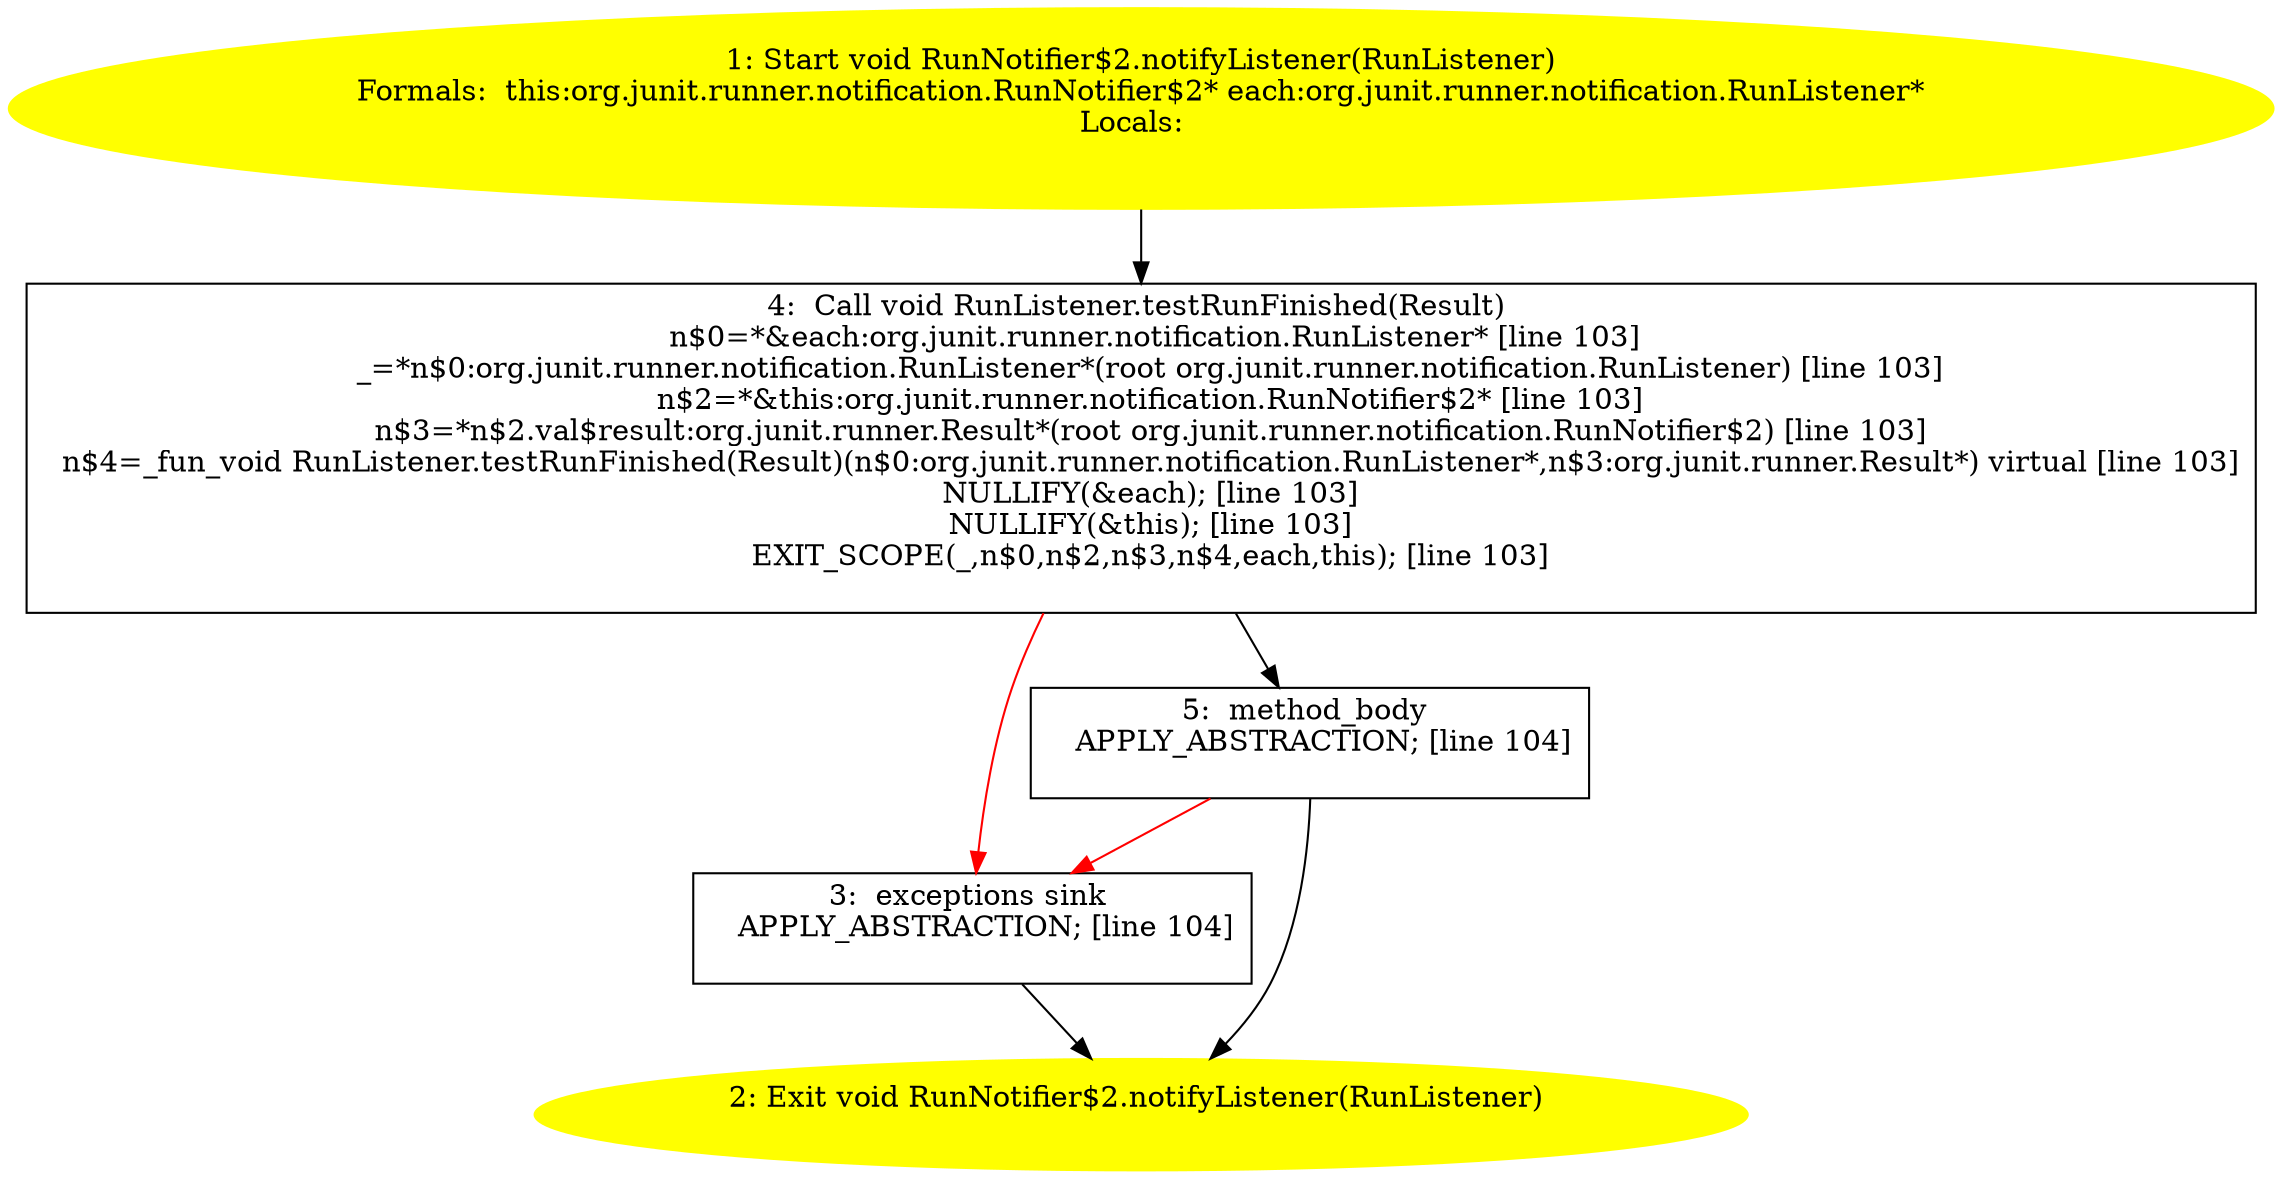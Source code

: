 /* @generated */
digraph cfg {
"org.junit.runner.notification.RunNotifier$2.notifyListener(org.junit.runner.notification.RunListener.8a826053c064c7cb892fe4cd0a438d0e_1" [label="1: Start void RunNotifier$2.notifyListener(RunListener)\nFormals:  this:org.junit.runner.notification.RunNotifier$2* each:org.junit.runner.notification.RunListener*\nLocals:  \n  " color=yellow style=filled]
	

	 "org.junit.runner.notification.RunNotifier$2.notifyListener(org.junit.runner.notification.RunListener.8a826053c064c7cb892fe4cd0a438d0e_1" -> "org.junit.runner.notification.RunNotifier$2.notifyListener(org.junit.runner.notification.RunListener.8a826053c064c7cb892fe4cd0a438d0e_4" ;
"org.junit.runner.notification.RunNotifier$2.notifyListener(org.junit.runner.notification.RunListener.8a826053c064c7cb892fe4cd0a438d0e_2" [label="2: Exit void RunNotifier$2.notifyListener(RunListener) \n  " color=yellow style=filled]
	

"org.junit.runner.notification.RunNotifier$2.notifyListener(org.junit.runner.notification.RunListener.8a826053c064c7cb892fe4cd0a438d0e_3" [label="3:  exceptions sink \n   APPLY_ABSTRACTION; [line 104]\n " shape="box"]
	

	 "org.junit.runner.notification.RunNotifier$2.notifyListener(org.junit.runner.notification.RunListener.8a826053c064c7cb892fe4cd0a438d0e_3" -> "org.junit.runner.notification.RunNotifier$2.notifyListener(org.junit.runner.notification.RunListener.8a826053c064c7cb892fe4cd0a438d0e_2" ;
"org.junit.runner.notification.RunNotifier$2.notifyListener(org.junit.runner.notification.RunListener.8a826053c064c7cb892fe4cd0a438d0e_4" [label="4:  Call void RunListener.testRunFinished(Result) \n   n$0=*&each:org.junit.runner.notification.RunListener* [line 103]\n  _=*n$0:org.junit.runner.notification.RunListener*(root org.junit.runner.notification.RunListener) [line 103]\n  n$2=*&this:org.junit.runner.notification.RunNotifier$2* [line 103]\n  n$3=*n$2.val$result:org.junit.runner.Result*(root org.junit.runner.notification.RunNotifier$2) [line 103]\n  n$4=_fun_void RunListener.testRunFinished(Result)(n$0:org.junit.runner.notification.RunListener*,n$3:org.junit.runner.Result*) virtual [line 103]\n  NULLIFY(&each); [line 103]\n  NULLIFY(&this); [line 103]\n  EXIT_SCOPE(_,n$0,n$2,n$3,n$4,each,this); [line 103]\n " shape="box"]
	

	 "org.junit.runner.notification.RunNotifier$2.notifyListener(org.junit.runner.notification.RunListener.8a826053c064c7cb892fe4cd0a438d0e_4" -> "org.junit.runner.notification.RunNotifier$2.notifyListener(org.junit.runner.notification.RunListener.8a826053c064c7cb892fe4cd0a438d0e_5" ;
	 "org.junit.runner.notification.RunNotifier$2.notifyListener(org.junit.runner.notification.RunListener.8a826053c064c7cb892fe4cd0a438d0e_4" -> "org.junit.runner.notification.RunNotifier$2.notifyListener(org.junit.runner.notification.RunListener.8a826053c064c7cb892fe4cd0a438d0e_3" [color="red" ];
"org.junit.runner.notification.RunNotifier$2.notifyListener(org.junit.runner.notification.RunListener.8a826053c064c7cb892fe4cd0a438d0e_5" [label="5:  method_body \n   APPLY_ABSTRACTION; [line 104]\n " shape="box"]
	

	 "org.junit.runner.notification.RunNotifier$2.notifyListener(org.junit.runner.notification.RunListener.8a826053c064c7cb892fe4cd0a438d0e_5" -> "org.junit.runner.notification.RunNotifier$2.notifyListener(org.junit.runner.notification.RunListener.8a826053c064c7cb892fe4cd0a438d0e_2" ;
	 "org.junit.runner.notification.RunNotifier$2.notifyListener(org.junit.runner.notification.RunListener.8a826053c064c7cb892fe4cd0a438d0e_5" -> "org.junit.runner.notification.RunNotifier$2.notifyListener(org.junit.runner.notification.RunListener.8a826053c064c7cb892fe4cd0a438d0e_3" [color="red" ];
}

